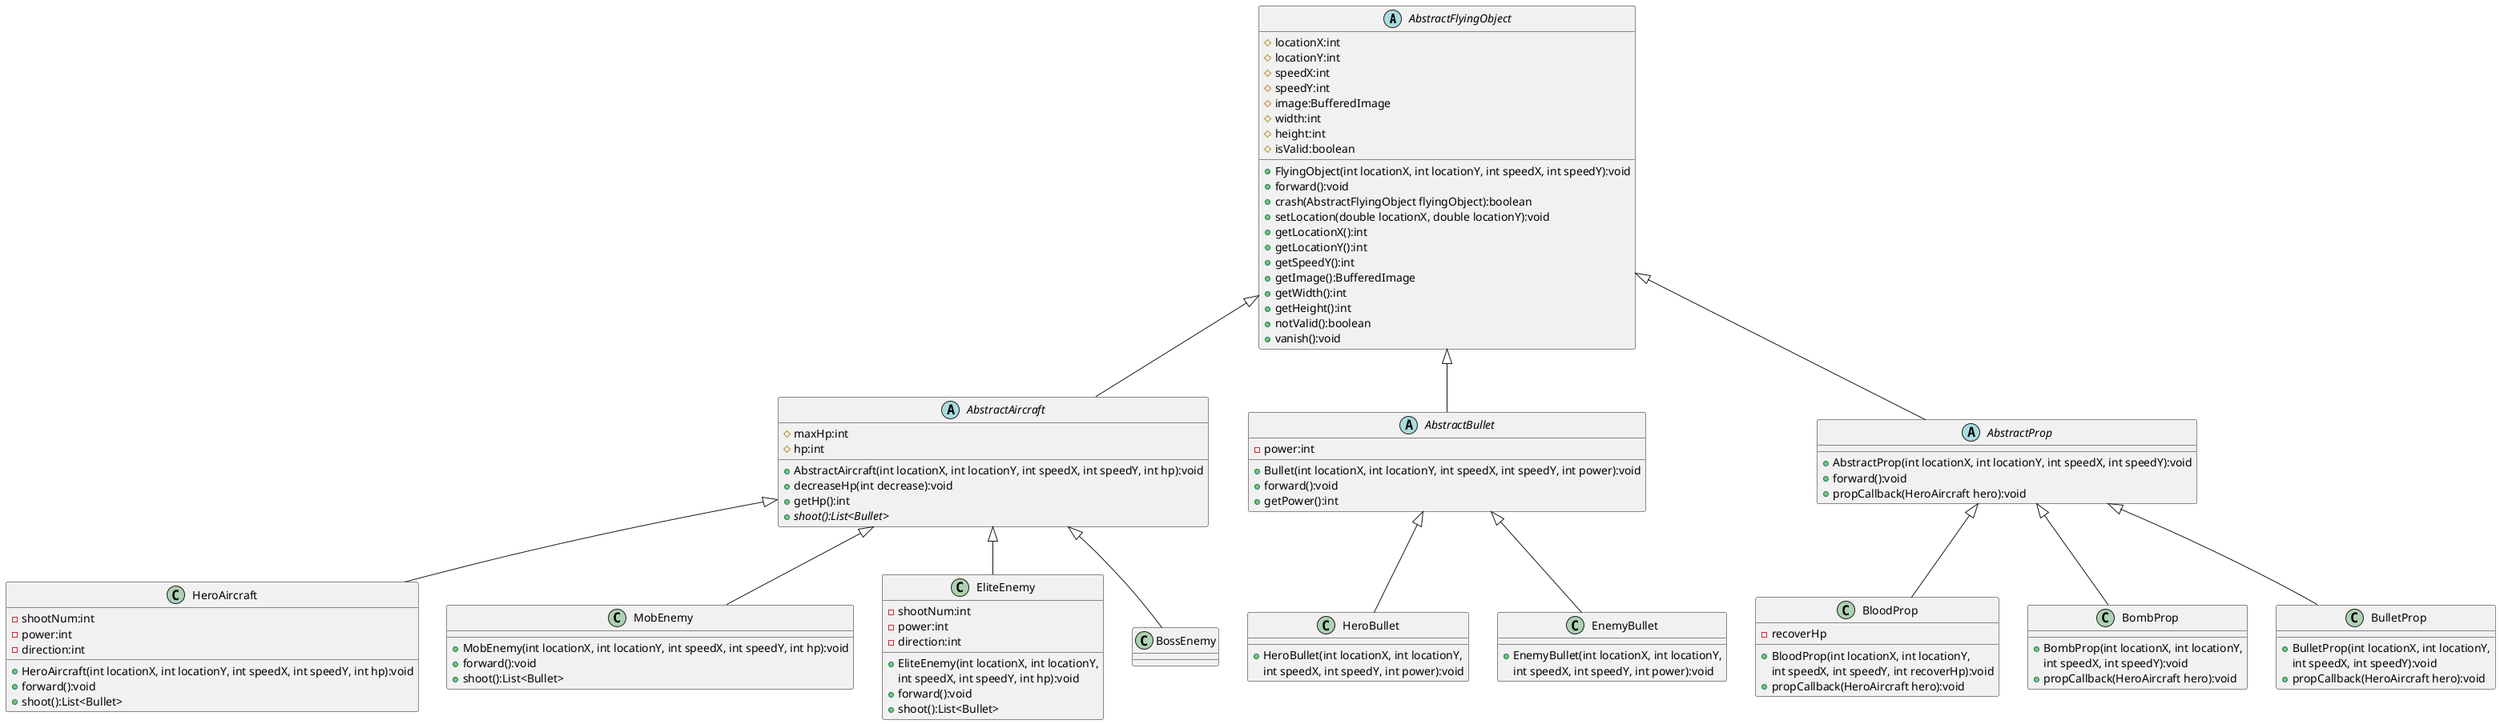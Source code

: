 @startuml
'https://plantuml.com/class-diagram

abstract class AbstractFlyingObject
{
    # locationX:int
    # locationY:int
    # speedX:int
    # speedY:int
    # image:BufferedImage
    # width:int
    # height:int
    # isValid:boolean

    + FlyingObject(int locationX, int locationY, int speedX, int speedY):void
    + forward():void
    + crash(AbstractFlyingObject flyingObject):boolean
    + setLocation(double locationX, double locationY):void
    + getLocationX():int
    + getLocationY():int
    + getSpeedY():int
    + getImage():BufferedImage
    + getWidth():int
    + getHeight():int
    + notValid():boolean
    + vanish():void
}
abstract class AbstractAircraft
{
	# maxHp:int
    # hp:int
    + AbstractAircraft(int locationX, int locationY, int speedX, int speedY, int hp):void
    + decreaseHp(int decrease):void
    + getHp():int
    + {abstract} shoot():List<Bullet>
 }

abstract class AbstractBullet
{
    - power:int
    + Bullet(int locationX, int locationY, int speedX, int speedY, int power):void
    + forward():void
	+ getPower():int
}

abstract class AbstractProp
{
    + AbstractProp(int locationX, int locationY, int speedX, int speedY):void
    + forward():void
    + propCallback(HeroAircraft hero):void
}

AbstractFlyingObject <|-- AbstractAircraft
AbstractFlyingObject <|-- AbstractBullet
'道具抽象基类
AbstractFlyingObject <|-- AbstractProp

AbstractAircraft <|-- HeroAircraft
AbstractAircraft <|-- MobEnemy
AbstractAircraft <|-- EliteEnemy
AbstractAircraft <|-- BossEnemy

AbstractBullet <|-- HeroBullet
AbstractBullet <|-- EnemyBullet

'加血道具
AbstractProp <|-- BloodProp
'炸弹道具
AbstractProp <|-- BombProp
'火力道具
AbstractProp <|-- BulletProp



class HeroAircraft {
    - shootNum:int
    - power:int
    - direction:int
    + HeroAircraft(int locationX, int locationY, int speedX, int speedY, int hp):void
    + forward():void
    + shoot():List<Bullet>
}

class MobEnemy {
    + MobEnemy(int locationX, int locationY, int speedX, int speedY, int hp):void
    + forward():void
    + shoot():List<Bullet>
}

class EliteEnemy {
    - shootNum:int
    - power:int
    - direction:int
    + EliteEnemy(int locationX, int locationY,
    int speedX, int speedY, int hp):void
    + forward():void
    + shoot():List<Bullet>
}

class HeroBullet {
    + HeroBullet(int locationX, int locationY,
     int speedX, int speedY, int power):void
}

class EnemyBullet {
    + EnemyBullet(int locationX, int locationY,
     int speedX, int speedY, int power):void
}

class BloodProp {
    - recoverHp
    + BloodProp(int locationX, int locationY,
    int speedX, int speedY, int recoverHp):void
    + propCallback(HeroAircraft hero):void
}

class BulletProp {
    + BulletProp(int locationX, int locationY,
    int speedX, int speedY):void
    + propCallback(HeroAircraft hero):void
}

class BombProp {
    + BombProp(int locationX, int locationY,
    int speedX, int speedY):void
    + propCallback(HeroAircraft hero):void
}
@enduml
